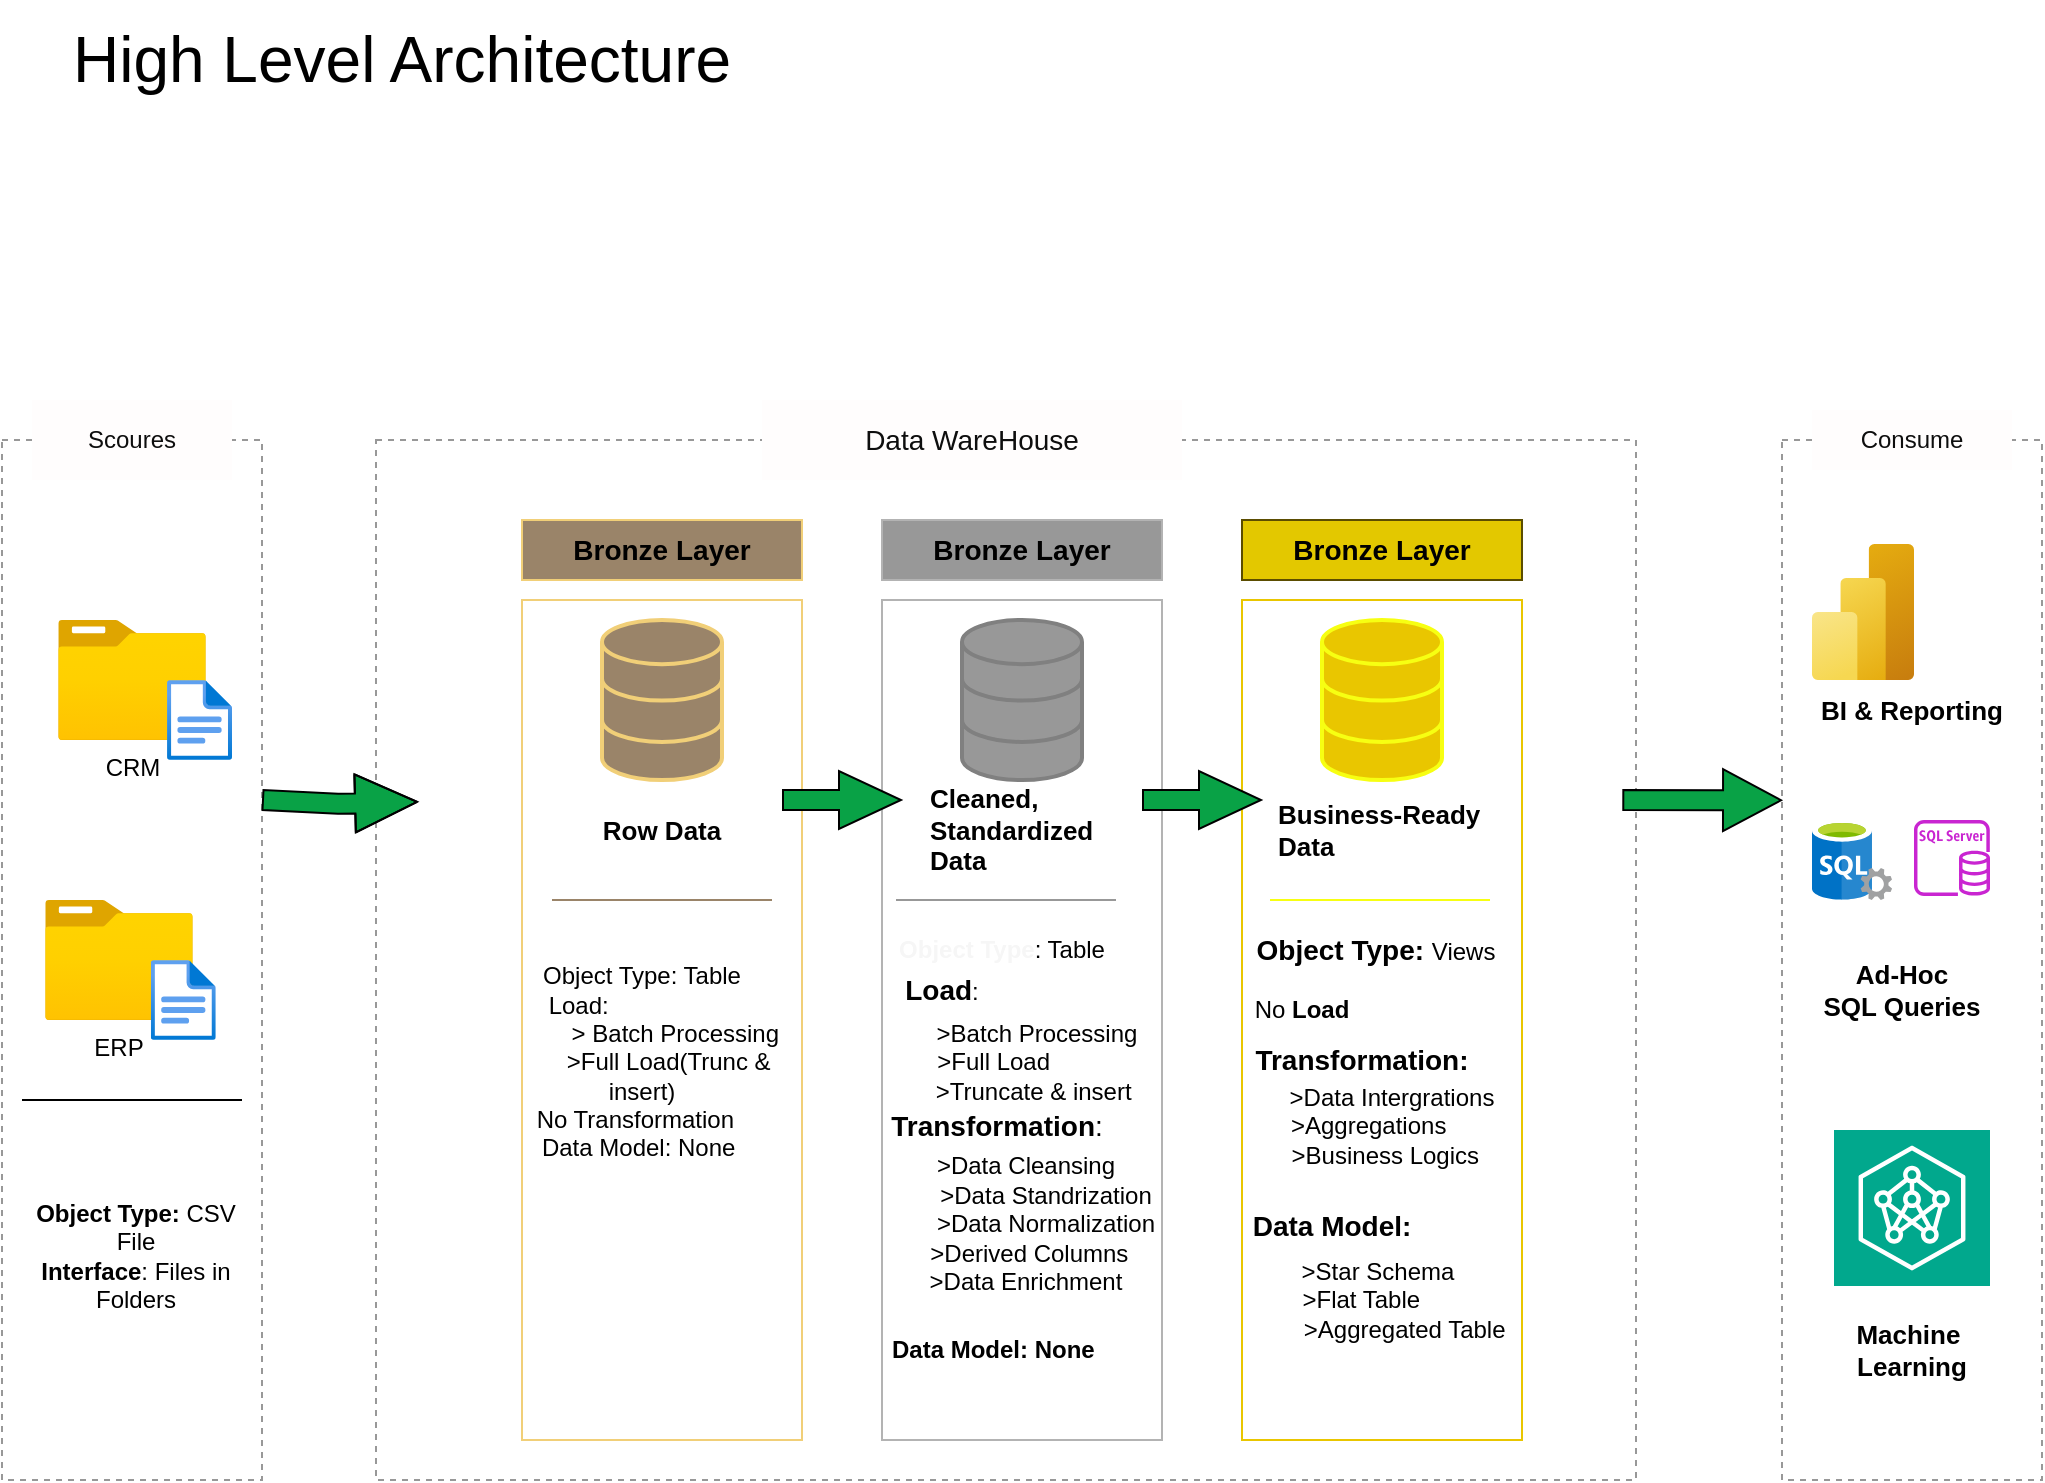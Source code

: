 <mxfile version="26.2.15">
  <diagram name="Page-1" id="lgXqQRMpxAXaZnCEcmWw">
    <mxGraphModel dx="1426" dy="841" grid="1" gridSize="10" guides="1" tooltips="1" connect="1" arrows="1" fold="1" page="1" pageScale="1" pageWidth="827" pageHeight="1169" math="0" shadow="0">
      <root>
        <mxCell id="0" />
        <mxCell id="1" parent="0" />
        <mxCell id="B-_9wt91SfU6WhhBpVsq-2" value="&lt;font style=&quot;font-size: 32px;&quot;&gt;High Level Architecture&lt;/font&gt;" style="text;html=1;align=center;verticalAlign=middle;whiteSpace=wrap;rounded=0;" vertex="1" parent="1">
          <mxGeometry x="10" y="20" width="400" height="60" as="geometry" />
        </mxCell>
        <mxCell id="B-_9wt91SfU6WhhBpVsq-1" value="" style="rounded=0;whiteSpace=wrap;html=1;dashed=1;fillColor=none;strokeColor=#989898;" vertex="1" parent="1">
          <mxGeometry x="10" y="240" width="130" height="520" as="geometry" />
        </mxCell>
        <mxCell id="B-_9wt91SfU6WhhBpVsq-3" value="&lt;font style=&quot;color: rgb(14, 14, 14);&quot;&gt;Scoures&lt;/font&gt;" style="rounded=0;whiteSpace=wrap;html=1;strokeColor=none;fillColor=#FFFDFD;textShadow=0;" vertex="1" parent="1">
          <mxGeometry x="25" y="220" width="100" height="40" as="geometry" />
        </mxCell>
        <mxCell id="B-_9wt91SfU6WhhBpVsq-5" value="" style="rounded=0;whiteSpace=wrap;html=1;dashed=1;fillColor=none;strokeColor=#989898;" vertex="1" parent="1">
          <mxGeometry x="197" y="240" width="630" height="520" as="geometry" />
        </mxCell>
        <mxCell id="B-_9wt91SfU6WhhBpVsq-6" value="&lt;font style=&quot;font-size: 14px;&quot; color=&quot;#0e0e0e&quot;&gt;Data WareHouse&lt;/font&gt;" style="rounded=0;whiteSpace=wrap;html=1;strokeColor=none;fillColor=#FFFDFD;textShadow=0;" vertex="1" parent="1">
          <mxGeometry x="390" y="220" width="210" height="40" as="geometry" />
        </mxCell>
        <mxCell id="B-_9wt91SfU6WhhBpVsq-7" value="" style="rounded=0;whiteSpace=wrap;html=1;dashed=1;fillColor=none;strokeColor=#989898;" vertex="1" parent="1">
          <mxGeometry x="900" y="240" width="130" height="520" as="geometry" />
        </mxCell>
        <mxCell id="B-_9wt91SfU6WhhBpVsq-9" value="&lt;font style=&quot;color: rgb(14, 14, 14);&quot;&gt;Consume&lt;/font&gt;" style="rounded=0;whiteSpace=wrap;html=1;strokeColor=none;fillColor=#FFFDFD;textShadow=0;" vertex="1" parent="1">
          <mxGeometry x="915" y="225" width="100" height="30" as="geometry" />
        </mxCell>
        <mxCell id="B-_9wt91SfU6WhhBpVsq-11" value="&lt;b&gt;&lt;font style=&quot;font-size: 14px;&quot;&gt;Bronze Layer&lt;/font&gt;&lt;/b&gt;" style="rounded=0;whiteSpace=wrap;html=1;fillColor=#9A8469;fontColor=#000000;strokeColor=#F1CF78;" vertex="1" parent="1">
          <mxGeometry x="270" y="280" width="140" height="30" as="geometry" />
        </mxCell>
        <mxCell id="B-_9wt91SfU6WhhBpVsq-12" value="" style="rounded=0;whiteSpace=wrap;html=1;fillColor=none;strokeColor=#F1CF78;" vertex="1" parent="1">
          <mxGeometry x="270" y="320" width="140" height="420" as="geometry" />
        </mxCell>
        <mxCell id="B-_9wt91SfU6WhhBpVsq-13" value="&lt;b&gt;&lt;font style=&quot;font-size: 14px;&quot;&gt;Bronze Layer&lt;/font&gt;&lt;/b&gt;" style="rounded=0;whiteSpace=wrap;html=1;fillColor=#989898;fontColor=#000000;strokeColor=#B3B3B3;" vertex="1" parent="1">
          <mxGeometry x="450" y="280" width="140" height="30" as="geometry" />
        </mxCell>
        <mxCell id="B-_9wt91SfU6WhhBpVsq-14" value="" style="rounded=0;whiteSpace=wrap;html=1;fillColor=none;strokeColor=#B3B3B3;" vertex="1" parent="1">
          <mxGeometry x="450" y="320" width="140" height="420" as="geometry" />
        </mxCell>
        <mxCell id="B-_9wt91SfU6WhhBpVsq-15" value="&lt;b&gt;&lt;font style=&quot;font-size: 14px;&quot;&gt;Bronze Layer&lt;/font&gt;&lt;/b&gt;" style="rounded=0;whiteSpace=wrap;html=1;fillColor=#e3c800;fontColor=#000000;strokeColor=#5B4D00;" vertex="1" parent="1">
          <mxGeometry x="630" y="280" width="140" height="30" as="geometry" />
        </mxCell>
        <mxCell id="B-_9wt91SfU6WhhBpVsq-16" value="" style="rounded=0;whiteSpace=wrap;html=1;fillColor=none;strokeColor=#E9C600;" vertex="1" parent="1">
          <mxGeometry x="630" y="320" width="140" height="420" as="geometry" />
        </mxCell>
        <mxCell id="B-_9wt91SfU6WhhBpVsq-17" value="CRM" style="image;aspect=fixed;html=1;points=[];align=center;fontSize=12;image=img/lib/azure2/general/Folder_Blank.svg;" vertex="1" parent="1">
          <mxGeometry x="38.04" y="330" width="73.93" height="60" as="geometry" />
        </mxCell>
        <mxCell id="B-_9wt91SfU6WhhBpVsq-18" value="" style="image;aspect=fixed;html=1;points=[];align=center;fontSize=12;image=img/lib/azure2/general/File.svg;" vertex="1" parent="1">
          <mxGeometry x="92.54" y="360" width="32.46" height="40" as="geometry" />
        </mxCell>
        <mxCell id="B-_9wt91SfU6WhhBpVsq-19" value="ERP" style="image;aspect=fixed;html=1;points=[];align=center;fontSize=12;image=img/lib/azure2/general/Folder_Blank.svg;" vertex="1" parent="1">
          <mxGeometry x="31.52" y="470" width="73.93" height="60" as="geometry" />
        </mxCell>
        <mxCell id="B-_9wt91SfU6WhhBpVsq-20" value="" style="image;aspect=fixed;html=1;points=[];align=center;fontSize=12;image=img/lib/azure2/general/File.svg;" vertex="1" parent="1">
          <mxGeometry x="84.42" y="500" width="32.46" height="40" as="geometry" />
        </mxCell>
        <mxCell id="B-_9wt91SfU6WhhBpVsq-23" value="" style="endArrow=none;html=1;rounded=0;" edge="1" parent="1">
          <mxGeometry width="50" height="50" relative="1" as="geometry">
            <mxPoint x="20" y="570" as="sourcePoint" />
            <mxPoint x="130" y="570" as="targetPoint" />
            <Array as="points">
              <mxPoint x="70" y="570" />
            </Array>
          </mxGeometry>
        </mxCell>
        <mxCell id="B-_9wt91SfU6WhhBpVsq-24" value="&lt;b&gt;Object Type:&lt;/b&gt; CSV File&lt;div&gt;&lt;b&gt;Interface&lt;/b&gt;: Files in Folders&lt;/div&gt;" style="text;html=1;align=center;verticalAlign=middle;whiteSpace=wrap;rounded=0;" vertex="1" parent="1">
          <mxGeometry x="24.42" y="585" width="105.58" height="125" as="geometry" />
        </mxCell>
        <mxCell id="B-_9wt91SfU6WhhBpVsq-25" value="" style="html=1;verticalLabelPosition=bottom;align=center;labelBackgroundColor=#ffffff;verticalAlign=top;strokeWidth=2;strokeColor=#F1CF78;shadow=0;dashed=0;shape=mxgraph.ios7.icons.data;fillColor=#9A8469;" vertex="1" parent="1">
          <mxGeometry x="310" y="330" width="60" height="80" as="geometry" />
        </mxCell>
        <mxCell id="B-_9wt91SfU6WhhBpVsq-26" value="" style="html=1;verticalLabelPosition=bottom;align=center;labelBackgroundColor=#ffffff;verticalAlign=top;strokeWidth=2;strokeColor=#808080;shadow=0;dashed=0;shape=mxgraph.ios7.icons.data;fillColor=#989898;" vertex="1" parent="1">
          <mxGeometry x="490" y="330" width="60" height="80" as="geometry" />
        </mxCell>
        <mxCell id="B-_9wt91SfU6WhhBpVsq-27" value="" style="html=1;verticalLabelPosition=bottom;align=center;labelBackgroundColor=#ffffff;verticalAlign=top;strokeWidth=2;strokeColor=#F7FF12;shadow=0;dashed=0;shape=mxgraph.ios7.icons.data;fillColor=#E9C600;" vertex="1" parent="1">
          <mxGeometry x="670" y="330" width="60" height="80" as="geometry" />
        </mxCell>
        <mxCell id="B-_9wt91SfU6WhhBpVsq-29" value="" style="shape=flexArrow;endArrow=classic;html=1;rounded=0;endWidth=18;endSize=10;fillColor=#09A246;width=10;exitX=1.015;exitY=0.554;exitDx=0;exitDy=0;exitPerimeter=0;" edge="1" parent="1">
          <mxGeometry width="50" height="50" relative="1" as="geometry">
            <mxPoint x="140.0" y="420.0" as="sourcePoint" />
            <mxPoint x="218.05" y="420.92" as="targetPoint" />
            <Array as="points">
              <mxPoint x="178.05" y="421.92" />
            </Array>
          </mxGeometry>
        </mxCell>
        <mxCell id="B-_9wt91SfU6WhhBpVsq-30" value="" style="shape=flexArrow;endArrow=classic;html=1;rounded=0;endWidth=18;endSize=10;fillColor=#09A246;width=10;" edge="1" parent="1">
          <mxGeometry width="50" height="50" relative="1" as="geometry">
            <mxPoint x="400" y="420" as="sourcePoint" />
            <mxPoint x="460" y="420" as="targetPoint" />
          </mxGeometry>
        </mxCell>
        <mxCell id="B-_9wt91SfU6WhhBpVsq-31" value="" style="shape=flexArrow;endArrow=classic;html=1;rounded=0;endWidth=18;endSize=10;fillColor=#09A246;width=10;" edge="1" parent="1">
          <mxGeometry width="50" height="50" relative="1" as="geometry">
            <mxPoint x="580" y="420" as="sourcePoint" />
            <mxPoint x="640" y="420" as="targetPoint" />
          </mxGeometry>
        </mxCell>
        <mxCell id="B-_9wt91SfU6WhhBpVsq-32" value="" style="shape=flexArrow;endArrow=classic;html=1;rounded=0;endWidth=20;endSize=9.33;fillColor=#09A246;width=10;exitX=1.005;exitY=0.519;exitDx=0;exitDy=0;exitPerimeter=0;" edge="1" parent="1">
          <mxGeometry width="50" height="50" relative="1" as="geometry">
            <mxPoint x="820.15" y="420.0" as="sourcePoint" />
            <mxPoint x="900" y="420.12" as="targetPoint" />
          </mxGeometry>
        </mxCell>
        <mxCell id="B-_9wt91SfU6WhhBpVsq-33" value="&lt;b&gt;&lt;font style=&quot;font-size: 13px;&quot;&gt;Row Data&lt;/font&gt;&lt;/b&gt;" style="text;html=1;align=center;verticalAlign=middle;whiteSpace=wrap;rounded=0;" vertex="1" parent="1">
          <mxGeometry x="300" y="420" width="80" height="30" as="geometry" />
        </mxCell>
        <mxCell id="B-_9wt91SfU6WhhBpVsq-34" value="&lt;b&gt;&lt;font style=&quot;font-size: 13px;&quot;&gt;Cleaned, Standardized Data&lt;/font&gt;&lt;/b&gt;" style="text;html=1;align=left;verticalAlign=middle;whiteSpace=wrap;rounded=0;" vertex="1" parent="1">
          <mxGeometry x="472" y="410" width="108" height="50" as="geometry" />
        </mxCell>
        <mxCell id="B-_9wt91SfU6WhhBpVsq-35" value="&lt;b&gt;&lt;font style=&quot;font-size: 13px;&quot;&gt;Business-Ready Data&lt;/font&gt;&lt;/b&gt;" style="text;html=1;align=left;verticalAlign=middle;whiteSpace=wrap;rounded=0;" vertex="1" parent="1">
          <mxGeometry x="646" y="410" width="108" height="50" as="geometry" />
        </mxCell>
        <mxCell id="B-_9wt91SfU6WhhBpVsq-36" value="" style="endArrow=none;html=1;rounded=0;strokeColor=#9A8469;" edge="1" parent="1">
          <mxGeometry width="50" height="50" relative="1" as="geometry">
            <mxPoint x="285" y="470" as="sourcePoint" />
            <mxPoint x="395" y="470" as="targetPoint" />
            <Array as="points">
              <mxPoint x="335" y="470" />
            </Array>
          </mxGeometry>
        </mxCell>
        <mxCell id="B-_9wt91SfU6WhhBpVsq-37" value="" style="endArrow=none;html=1;rounded=0;strokeColor=#989898;" edge="1" parent="1">
          <mxGeometry width="50" height="50" relative="1" as="geometry">
            <mxPoint x="457" y="470" as="sourcePoint" />
            <mxPoint x="567" y="470" as="targetPoint" />
            <Array as="points">
              <mxPoint x="507" y="470" />
            </Array>
          </mxGeometry>
        </mxCell>
        <mxCell id="B-_9wt91SfU6WhhBpVsq-38" value="" style="endArrow=none;html=1;rounded=0;strokeColor=#F7FF12;" edge="1" parent="1">
          <mxGeometry width="50" height="50" relative="1" as="geometry">
            <mxPoint x="644" y="470" as="sourcePoint" />
            <mxPoint x="754" y="470" as="targetPoint" />
            <Array as="points">
              <mxPoint x="694" y="470" />
            </Array>
          </mxGeometry>
        </mxCell>
        <mxCell id="B-_9wt91SfU6WhhBpVsq-39" value="Object Type: Table&lt;div&gt;&lt;span style=&quot;background-color: transparent; color: light-dark(rgb(0, 0, 0), rgb(255, 255, 255));&quot;&gt;Load:&amp;nbsp; &amp;nbsp; &amp;nbsp; &amp;nbsp; &amp;nbsp; &amp;nbsp; &amp;nbsp; &amp;nbsp; &amp;nbsp; &amp;nbsp;&lt;/span&gt;&lt;div&gt;&amp;nbsp; &amp;nbsp; &amp;nbsp; &amp;nbsp; &amp;nbsp; &amp;gt; Batch Processing&lt;/div&gt;&lt;/div&gt;&lt;div&gt;&amp;nbsp; &amp;nbsp; &amp;nbsp; &amp;nbsp; &amp;nbsp;&amp;gt;Full Load(Trunc &amp;amp;&amp;nbsp;&lt;/div&gt;&lt;div&gt;insert)&lt;/div&gt;&lt;div&gt;No Transformation&amp;nbsp;&amp;nbsp;&lt;/div&gt;&lt;div&gt;Data Model: None&amp;nbsp;&lt;/div&gt;" style="text;html=1;align=center;verticalAlign=middle;whiteSpace=wrap;rounded=0;" vertex="1" parent="1">
          <mxGeometry x="260" y="510" width="140" height="82.5" as="geometry" />
        </mxCell>
        <mxCell id="B-_9wt91SfU6WhhBpVsq-41" value="&lt;font style=&quot;color: rgb(246, 246, 246);&quot;&gt;&lt;b style=&quot;&quot;&gt;Object Type&lt;/b&gt;&lt;/font&gt;: Table" style="text;html=1;align=center;verticalAlign=middle;whiteSpace=wrap;rounded=0;" vertex="1" parent="1">
          <mxGeometry x="430" y="480" width="160" height="30" as="geometry" />
        </mxCell>
        <mxCell id="B-_9wt91SfU6WhhBpVsq-42" value="&lt;b&gt;&lt;font style=&quot;font-size: 14px;&quot;&gt;Load&lt;/font&gt;&lt;/b&gt;:" style="text;html=1;align=center;verticalAlign=middle;whiteSpace=wrap;rounded=0;" vertex="1" parent="1">
          <mxGeometry x="450" y="500" width="60" height="30" as="geometry" />
        </mxCell>
        <mxCell id="B-_9wt91SfU6WhhBpVsq-43" value="&amp;gt;Batch Processing&lt;div&gt;&amp;gt;Full Load&amp;nbsp; &amp;nbsp; &amp;nbsp; &amp;nbsp; &amp;nbsp; &amp;nbsp; &amp;nbsp;&lt;/div&gt;&lt;div&gt;&amp;gt;Truncate &amp;amp; insert&amp;nbsp;&lt;/div&gt;" style="text;html=1;align=center;verticalAlign=middle;whiteSpace=wrap;rounded=0;" vertex="1" parent="1">
          <mxGeometry x="465" y="523.12" width="125" height="56.25" as="geometry" />
        </mxCell>
        <mxCell id="B-_9wt91SfU6WhhBpVsq-44" value="&lt;b&gt;Transformation&lt;/b&gt;:" style="text;html=1;align=center;verticalAlign=middle;whiteSpace=wrap;rounded=0;fontSize=14;" vertex="1" parent="1">
          <mxGeometry x="425" y="560" width="165" height="45" as="geometry" />
        </mxCell>
        <mxCell id="B-_9wt91SfU6WhhBpVsq-45" value="&amp;nbsp;&amp;gt;Data Cleansing&amp;nbsp; &amp;nbsp; &amp;nbsp; &amp;nbsp; &amp;nbsp; &amp;nbsp; &amp;nbsp; &amp;nbsp;&amp;gt;Data Standrization&amp;nbsp; &amp;nbsp; &amp;nbsp; &amp;nbsp; &amp;nbsp;&amp;gt;Data Normalization&amp;nbsp; &amp;nbsp; &amp;nbsp; &amp;nbsp; &amp;gt;Derived Columns&amp;nbsp; &amp;nbsp; &amp;nbsp; &amp;nbsp; &amp;nbsp; &amp;nbsp; &amp;gt;Data Enrichment&amp;nbsp; &amp;nbsp; &amp;nbsp; &amp;nbsp; &amp;nbsp; &amp;nbsp;&amp;nbsp;&lt;div&gt;&amp;nbsp;&amp;nbsp; &amp;nbsp; &amp;nbsp; &amp;nbsp;&amp;nbsp;&lt;/div&gt;" style="text;html=1;align=center;verticalAlign=middle;whiteSpace=wrap;rounded=0;" vertex="1" parent="1">
          <mxGeometry x="472" y="600" width="140" height="77.5" as="geometry" />
        </mxCell>
        <mxCell id="B-_9wt91SfU6WhhBpVsq-46" value="&lt;b&gt;Data Model: None&lt;/b&gt;" style="text;html=1;align=left;verticalAlign=middle;whiteSpace=wrap;rounded=0;" vertex="1" parent="1">
          <mxGeometry x="452.5" y="680" width="110" height="30" as="geometry" />
        </mxCell>
        <mxCell id="B-_9wt91SfU6WhhBpVsq-47" value="&lt;font style=&quot;&quot;&gt;&lt;b style=&quot;font-size: 14px;&quot;&gt;Object Type: &lt;/b&gt;&lt;font&gt;Views&lt;/font&gt;&lt;/font&gt;" style="text;html=1;align=center;verticalAlign=middle;whiteSpace=wrap;rounded=0;" vertex="1" parent="1">
          <mxGeometry x="612" y="470" width="170" height="50" as="geometry" />
        </mxCell>
        <mxCell id="B-_9wt91SfU6WhhBpVsq-48" value="No &lt;b&gt;Load&lt;/b&gt;" style="text;html=1;align=center;verticalAlign=middle;whiteSpace=wrap;rounded=0;" vertex="1" parent="1">
          <mxGeometry x="600" y="510" width="120" height="30" as="geometry" />
        </mxCell>
        <mxCell id="B-_9wt91SfU6WhhBpVsq-49" value="&lt;b&gt;&lt;font style=&quot;font-size: 14px;&quot;&gt;Transformation:&lt;/font&gt;&lt;/b&gt;" style="text;html=1;align=center;verticalAlign=middle;whiteSpace=wrap;rounded=0;" vertex="1" parent="1">
          <mxGeometry x="630" y="530" width="120" height="40" as="geometry" />
        </mxCell>
        <mxCell id="B-_9wt91SfU6WhhBpVsq-50" value="&amp;gt;Data Intergrations&lt;div&gt;&amp;gt;Aggregations&amp;nbsp; &amp;nbsp; &amp;nbsp; &amp;nbsp;&lt;/div&gt;&lt;div&gt;&amp;gt;Business Logics&amp;nbsp;&amp;nbsp;&lt;/div&gt;" style="text;html=1;align=center;verticalAlign=middle;whiteSpace=wrap;rounded=0;" vertex="1" parent="1">
          <mxGeometry x="640" y="555" width="130" height="55" as="geometry" />
        </mxCell>
        <mxCell id="B-_9wt91SfU6WhhBpVsq-51" value="&lt;b&gt;&lt;font style=&quot;font-size: 14px;&quot;&gt;Data Model:&lt;/font&gt;&lt;/b&gt;" style="text;html=1;align=center;verticalAlign=middle;whiteSpace=wrap;rounded=0;" vertex="1" parent="1">
          <mxGeometry x="620" y="620" width="110" height="26.25" as="geometry" />
        </mxCell>
        <mxCell id="B-_9wt91SfU6WhhBpVsq-52" value="&amp;gt;Star Schema&amp;nbsp; &amp;nbsp; &amp;nbsp; &amp;nbsp; &amp;nbsp; &amp;nbsp;&amp;nbsp;&lt;div&gt;&amp;gt;Flat Table&amp;nbsp; &amp;nbsp; &amp;nbsp; &amp;nbsp; &amp;nbsp; &amp;nbsp; &amp;nbsp; &amp;nbsp; &amp;nbsp;&lt;/div&gt;&lt;div&gt;&amp;gt;Aggregated Table&amp;nbsp; &amp;nbsp;&amp;nbsp;&lt;/div&gt;" style="text;html=1;align=center;verticalAlign=middle;whiteSpace=wrap;rounded=0;" vertex="1" parent="1">
          <mxGeometry x="650" y="630" width="136" height="80" as="geometry" />
        </mxCell>
        <mxCell id="B-_9wt91SfU6WhhBpVsq-53" value="BI &amp;amp; Reporting" style="text;html=1;align=center;verticalAlign=middle;whiteSpace=wrap;rounded=0;fontStyle=1;fontSize=13;" vertex="1" parent="1">
          <mxGeometry x="905" y="350" width="120" height="50" as="geometry" />
        </mxCell>
        <mxCell id="B-_9wt91SfU6WhhBpVsq-54" value="Ad-Hoc&lt;div&gt;SQL Queries&lt;span style=&quot;color: rgba(0, 0, 0, 0); font-family: monospace; font-size: 0px; font-weight: 400; text-align: start; text-wrap-mode: nowrap; background-color: transparent;&quot;&gt;%3CmxGraphModel%3E%3Croot%3E%3CmxCell%20id%3D%220%22%2F%3E%3CmxCell%20id%3D%221%22%20parent%3D%220%22%2F%3E%3CmxCell%20id%3D%222%22%20value%3D%22BI%20%26amp%3Bamp%3B%20Reporting%22%20style%3D%22text%3Bhtml%3D1%3Balign%3Dcenter%3BverticalAlign%3Dmiddle%3BwhiteSpace%3Dwrap%3Brounded%3D0%3BfontStyle%3D1%3BfontSize%3D13%3B%22%20vertex%3D%221%22%20parent%3D%221%22%3E%3CmxGeometry%20x%3D%22905%22%20y%3D%22350%22%20width%3D%22120%22%20height%3D%2250%22%20as%3D%22geometry%22%2F%3E%3C%2FmxCell%3E%3C%2Froot%3E%3C%2FmxGraphModel%3E&lt;/span&gt;&lt;/div&gt;" style="text;html=1;align=center;verticalAlign=middle;whiteSpace=wrap;rounded=0;fontStyle=1;fontSize=13;" vertex="1" parent="1">
          <mxGeometry x="900" y="490" width="120" height="50" as="geometry" />
        </mxCell>
        <mxCell id="B-_9wt91SfU6WhhBpVsq-55" value="Machine&amp;nbsp;&lt;div&gt;Learning&lt;/div&gt;" style="text;html=1;align=center;verticalAlign=middle;whiteSpace=wrap;rounded=0;fontStyle=1;fontSize=13;" vertex="1" parent="1">
          <mxGeometry x="905" y="670" width="120" height="50" as="geometry" />
        </mxCell>
        <mxCell id="B-_9wt91SfU6WhhBpVsq-56" value="" style="image;aspect=fixed;html=1;points=[];align=center;fontSize=12;image=img/lib/azure2/analytics/Power_BI_Embedded.svg;" vertex="1" parent="1">
          <mxGeometry x="915" y="292" width="51" height="68" as="geometry" />
        </mxCell>
        <mxCell id="B-_9wt91SfU6WhhBpVsq-57" value="" style="sketch=0;points=[[0,0,0],[0.25,0,0],[0.5,0,0],[0.75,0,0],[1,0,0],[0,1,0],[0.25,1,0],[0.5,1,0],[0.75,1,0],[1,1,0],[0,0.25,0],[0,0.5,0],[0,0.75,0],[1,0.25,0],[1,0.5,0],[1,0.75,0]];outlineConnect=0;fontColor=#232F3E;fillColor=#01A88D;strokeColor=#ffffff;dashed=0;verticalLabelPosition=bottom;verticalAlign=top;align=center;html=1;fontSize=12;fontStyle=0;aspect=fixed;shape=mxgraph.aws4.resourceIcon;resIcon=mxgraph.aws4.neuron_ml_sdk;" vertex="1" parent="1">
          <mxGeometry x="926" y="585" width="78" height="78" as="geometry" />
        </mxCell>
        <mxCell id="B-_9wt91SfU6WhhBpVsq-58" value="" style="image;sketch=0;aspect=fixed;html=1;points=[];align=center;fontSize=12;image=img/lib/mscae/SQL_Servers.svg;" vertex="1" parent="1">
          <mxGeometry x="915" y="430" width="40" height="40" as="geometry" />
        </mxCell>
        <mxCell id="B-_9wt91SfU6WhhBpVsq-59" value="" style="sketch=0;outlineConnect=0;fontColor=#232F3E;gradientColor=none;fillColor=#C925D1;strokeColor=none;dashed=0;verticalLabelPosition=bottom;verticalAlign=top;align=center;html=1;fontSize=12;fontStyle=0;aspect=fixed;pointerEvents=1;shape=mxgraph.aws4.rds_sql_server_instance;" vertex="1" parent="1">
          <mxGeometry x="966" y="430" width="38" height="38" as="geometry" />
        </mxCell>
      </root>
    </mxGraphModel>
  </diagram>
</mxfile>
